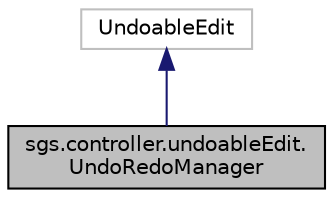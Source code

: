digraph "sgs.controller.undoableEdit.UndoRedoManager"
{
  edge [fontname="Helvetica",fontsize="10",labelfontname="Helvetica",labelfontsize="10"];
  node [fontname="Helvetica",fontsize="10",shape=record];
  Node1 [label="sgs.controller.undoableEdit.\lUndoRedoManager",height=0.2,width=0.4,color="black", fillcolor="grey75", style="filled" fontcolor="black"];
  Node2 -> Node1 [dir="back",color="midnightblue",fontsize="10",style="solid"];
  Node2 [label="UndoableEdit",height=0.2,width=0.4,color="grey75", fillcolor="white", style="filled"];
}
